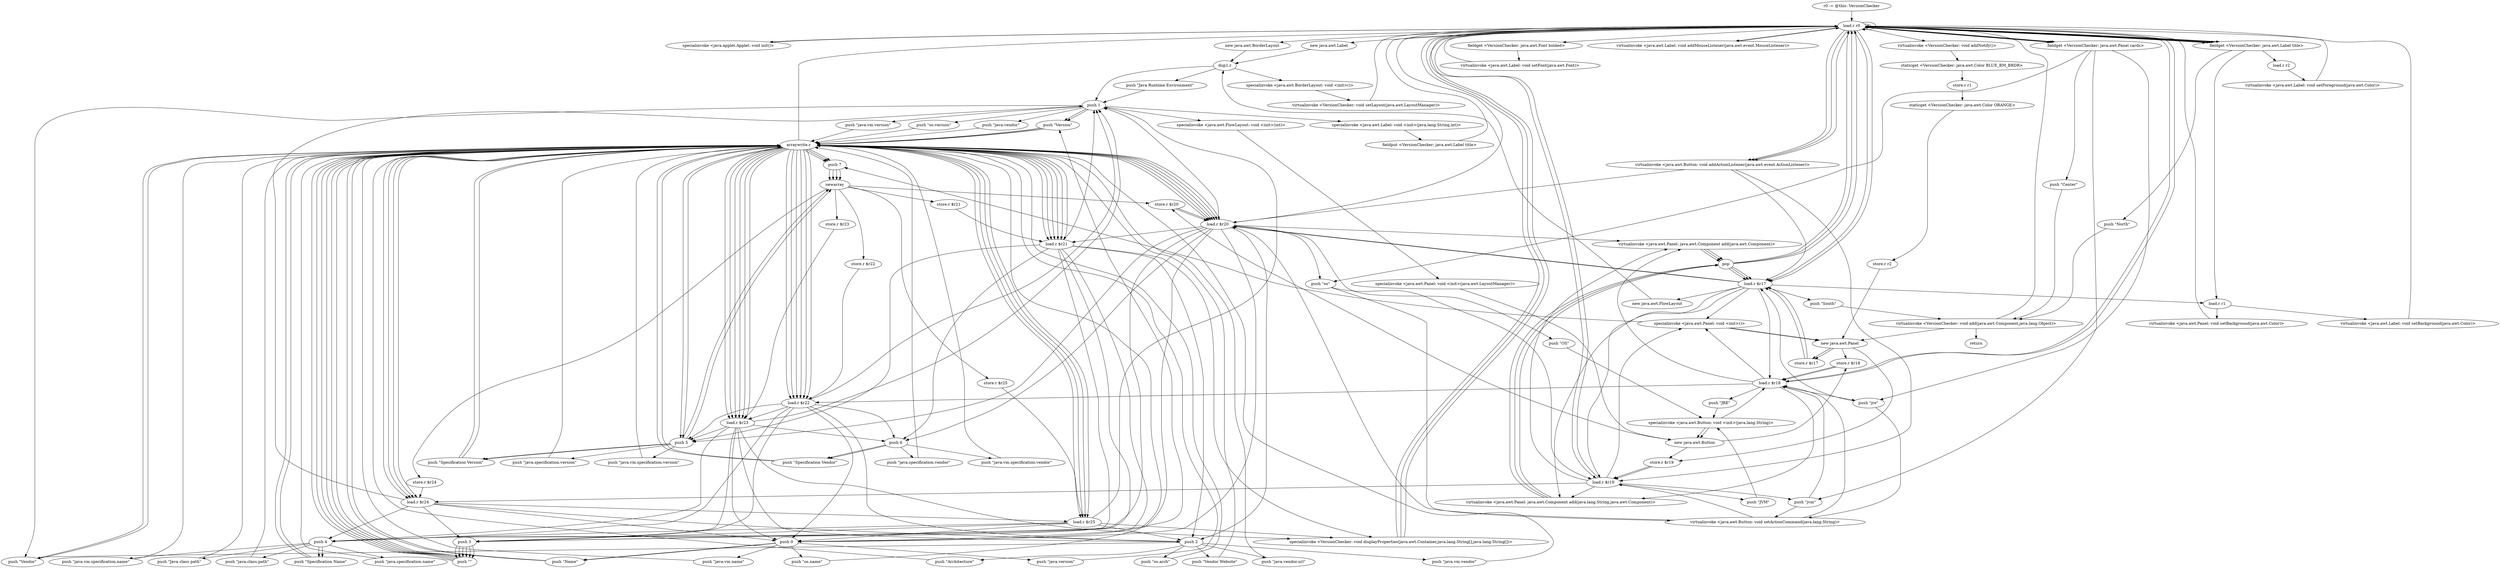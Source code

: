 digraph "" {
    "r0 := @this: VersionChecker"
    "load.r r0"
    "r0 := @this: VersionChecker"->"load.r r0";
    "specialinvoke <java.applet.Applet: void init()>"
    "load.r r0"->"specialinvoke <java.applet.Applet: void init()>";
    "specialinvoke <java.applet.Applet: void init()>"->"load.r r0";
    "new java.awt.BorderLayout"
    "load.r r0"->"new java.awt.BorderLayout";
    "dup1.r"
    "new java.awt.BorderLayout"->"dup1.r";
    "specialinvoke <java.awt.BorderLayout: void <init>()>"
    "dup1.r"->"specialinvoke <java.awt.BorderLayout: void <init>()>";
    "virtualinvoke <VersionChecker: void setLayout(java.awt.LayoutManager)>"
    "specialinvoke <java.awt.BorderLayout: void <init>()>"->"virtualinvoke <VersionChecker: void setLayout(java.awt.LayoutManager)>";
    "virtualinvoke <VersionChecker: void setLayout(java.awt.LayoutManager)>"->"load.r r0";
    "virtualinvoke <VersionChecker: void addNotify()>"
    "load.r r0"->"virtualinvoke <VersionChecker: void addNotify()>";
    "staticget <VersionChecker: java.awt.Color BLUE_BM_BRDR>"
    "virtualinvoke <VersionChecker: void addNotify()>"->"staticget <VersionChecker: java.awt.Color BLUE_BM_BRDR>";
    "store.r r1"
    "staticget <VersionChecker: java.awt.Color BLUE_BM_BRDR>"->"store.r r1";
    "staticget <VersionChecker: java.awt.Color ORANGE>"
    "store.r r1"->"staticget <VersionChecker: java.awt.Color ORANGE>";
    "store.r r2"
    "staticget <VersionChecker: java.awt.Color ORANGE>"->"store.r r2";
    "new java.awt.Panel"
    "store.r r2"->"new java.awt.Panel";
    "store.r $r17"
    "new java.awt.Panel"->"store.r $r17";
    "load.r $r17"
    "store.r $r17"->"load.r $r17";
    "specialinvoke <java.awt.Panel: void <init>()>"
    "load.r $r17"->"specialinvoke <java.awt.Panel: void <init>()>";
    "specialinvoke <java.awt.Panel: void <init>()>"->"new java.awt.Panel";
    "store.r $r18"
    "new java.awt.Panel"->"store.r $r18";
    "load.r $r18"
    "store.r $r18"->"load.r $r18";
    "load.r $r18"->"specialinvoke <java.awt.Panel: void <init>()>";
    "specialinvoke <java.awt.Panel: void <init>()>"->"new java.awt.Panel";
    "store.r $r19"
    "new java.awt.Panel"->"store.r $r19";
    "load.r $r19"
    "store.r $r19"->"load.r $r19";
    "load.r $r19"->"specialinvoke <java.awt.Panel: void <init>()>";
    "push 7"
    "specialinvoke <java.awt.Panel: void <init>()>"->"push 7";
    "newarray"
    "push 7"->"newarray";
    "store.r $r20"
    "newarray"->"store.r $r20";
    "load.r $r20"
    "store.r $r20"->"load.r $r20";
    "push 0"
    "load.r $r20"->"push 0";
    "push \"Version\""
    "push 0"->"push \"Version\"";
    "arraywrite.r"
    "push \"Version\""->"arraywrite.r";
    "arraywrite.r"->"load.r $r20";
    "push 1"
    "load.r $r20"->"push 1";
    "push \"Vendor\""
    "push 1"->"push \"Vendor\"";
    "push \"Vendor\""->"arraywrite.r";
    "arraywrite.r"->"load.r $r20";
    "push 2"
    "load.r $r20"->"push 2";
    "push \"Vendor Website\""
    "push 2"->"push \"Vendor Website\"";
    "push \"Vendor Website\""->"arraywrite.r";
    "arraywrite.r"->"load.r $r20";
    "push 3"
    "load.r $r20"->"push 3";
    "push \"\""
    "push 3"->"push \"\"";
    "push \"\""->"arraywrite.r";
    "arraywrite.r"->"load.r $r20";
    "push 4"
    "load.r $r20"->"push 4";
    "push \"Specification Name\""
    "push 4"->"push \"Specification Name\"";
    "push \"Specification Name\""->"arraywrite.r";
    "arraywrite.r"->"load.r $r20";
    "push 5"
    "load.r $r20"->"push 5";
    "push \"Specification Version\""
    "push 5"->"push \"Specification Version\"";
    "push \"Specification Version\""->"arraywrite.r";
    "arraywrite.r"->"load.r $r20";
    "push 6"
    "load.r $r20"->"push 6";
    "push \"Specification Vendor\""
    "push 6"->"push \"Specification Vendor\"";
    "push \"Specification Vendor\""->"arraywrite.r";
    "arraywrite.r"->"push 7";
    "push 7"->"newarray";
    "store.r $r21"
    "newarray"->"store.r $r21";
    "load.r $r21"
    "store.r $r21"->"load.r $r21";
    "load.r $r21"->"push 0";
    "push \"java.version\""
    "push 0"->"push \"java.version\"";
    "push \"java.version\""->"arraywrite.r";
    "arraywrite.r"->"load.r $r21";
    "load.r $r21"->"push 1";
    "push \"java.vendor\""
    "push 1"->"push \"java.vendor\"";
    "push \"java.vendor\""->"arraywrite.r";
    "arraywrite.r"->"load.r $r21";
    "load.r $r21"->"push 2";
    "push \"java.vendor.url\""
    "push 2"->"push \"java.vendor.url\"";
    "push \"java.vendor.url\""->"arraywrite.r";
    "arraywrite.r"->"load.r $r21";
    "load.r $r21"->"push 3";
    "push 3"->"push \"\"";
    "push \"\""->"arraywrite.r";
    "arraywrite.r"->"load.r $r21";
    "load.r $r21"->"push 4";
    "push \"java.specification.name\""
    "push 4"->"push \"java.specification.name\"";
    "push \"java.specification.name\""->"arraywrite.r";
    "arraywrite.r"->"load.r $r21";
    "load.r $r21"->"push 5";
    "push \"java.specification.version\""
    "push 5"->"push \"java.specification.version\"";
    "push \"java.specification.version\""->"arraywrite.r";
    "arraywrite.r"->"load.r $r21";
    "load.r $r21"->"push 6";
    "push \"java.specification.vendor\""
    "push 6"->"push \"java.specification.vendor\"";
    "push \"java.specification.vendor\""->"arraywrite.r";
    "arraywrite.r"->"push 7";
    "push 7"->"newarray";
    "store.r $r22"
    "newarray"->"store.r $r22";
    "load.r $r22"
    "store.r $r22"->"load.r $r22";
    "load.r $r22"->"push 0";
    "push \"Name\""
    "push 0"->"push \"Name\"";
    "push \"Name\""->"arraywrite.r";
    "arraywrite.r"->"load.r $r22";
    "load.r $r22"->"push 1";
    "push 1"->"push \"Version\"";
    "push \"Version\""->"arraywrite.r";
    "arraywrite.r"->"load.r $r22";
    "load.r $r22"->"push 2";
    "push 2"->"push \"Vendor\"";
    "push \"Vendor\""->"arraywrite.r";
    "arraywrite.r"->"load.r $r22";
    "load.r $r22"->"push 3";
    "push 3"->"push \"\"";
    "push \"\""->"arraywrite.r";
    "arraywrite.r"->"load.r $r22";
    "load.r $r22"->"push 4";
    "push 4"->"push \"Specification Name\"";
    "push \"Specification Name\""->"arraywrite.r";
    "arraywrite.r"->"load.r $r22";
    "load.r $r22"->"push 5";
    "push 5"->"push \"Specification Version\"";
    "push \"Specification Version\""->"arraywrite.r";
    "arraywrite.r"->"load.r $r22";
    "load.r $r22"->"push 6";
    "push 6"->"push \"Specification Vendor\"";
    "push \"Specification Vendor\""->"arraywrite.r";
    "arraywrite.r"->"push 7";
    "push 7"->"newarray";
    "store.r $r23"
    "newarray"->"store.r $r23";
    "load.r $r23"
    "store.r $r23"->"load.r $r23";
    "load.r $r23"->"push 0";
    "push \"java.vm.name\""
    "push 0"->"push \"java.vm.name\"";
    "push \"java.vm.name\""->"arraywrite.r";
    "arraywrite.r"->"load.r $r23";
    "load.r $r23"->"push 1";
    "push \"java.vm.version\""
    "push 1"->"push \"java.vm.version\"";
    "push \"java.vm.version\""->"arraywrite.r";
    "arraywrite.r"->"load.r $r23";
    "load.r $r23"->"push 2";
    "push \"java.vm.vendor\""
    "push 2"->"push \"java.vm.vendor\"";
    "push \"java.vm.vendor\""->"arraywrite.r";
    "arraywrite.r"->"load.r $r23";
    "load.r $r23"->"push 3";
    "push 3"->"push \"\"";
    "push \"\""->"arraywrite.r";
    "arraywrite.r"->"load.r $r23";
    "load.r $r23"->"push 4";
    "push \"java.vm.specification.name\""
    "push 4"->"push \"java.vm.specification.name\"";
    "push \"java.vm.specification.name\""->"arraywrite.r";
    "arraywrite.r"->"load.r $r23";
    "load.r $r23"->"push 5";
    "push \"java.vm.specification.version\""
    "push 5"->"push \"java.vm.specification.version\"";
    "push \"java.vm.specification.version\""->"arraywrite.r";
    "arraywrite.r"->"load.r $r23";
    "load.r $r23"->"push 6";
    "push \"java.vm.specification.vendor\""
    "push 6"->"push \"java.vm.specification.vendor\"";
    "push \"java.vm.specification.vendor\""->"arraywrite.r";
    "arraywrite.r"->"push 5";
    "push 5"->"newarray";
    "store.r $r24"
    "newarray"->"store.r $r24";
    "load.r $r24"
    "store.r $r24"->"load.r $r24";
    "load.r $r24"->"push 0";
    "push 0"->"push \"Name\"";
    "push \"Name\""->"arraywrite.r";
    "arraywrite.r"->"load.r $r24";
    "load.r $r24"->"push 1";
    "push 1"->"push \"Version\"";
    "push \"Version\""->"arraywrite.r";
    "arraywrite.r"->"load.r $r24";
    "load.r $r24"->"push 2";
    "push \"Architecture\""
    "push 2"->"push \"Architecture\"";
    "push \"Architecture\""->"arraywrite.r";
    "arraywrite.r"->"load.r $r24";
    "load.r $r24"->"push 3";
    "push 3"->"push \"\"";
    "push \"\""->"arraywrite.r";
    "arraywrite.r"->"load.r $r24";
    "load.r $r24"->"push 4";
    "push \"Java class path\""
    "push 4"->"push \"Java class path\"";
    "push \"Java class path\""->"arraywrite.r";
    "arraywrite.r"->"push 5";
    "push 5"->"newarray";
    "store.r $r25"
    "newarray"->"store.r $r25";
    "load.r $r25"
    "store.r $r25"->"load.r $r25";
    "load.r $r25"->"push 0";
    "push \"os.name\""
    "push 0"->"push \"os.name\"";
    "push \"os.name\""->"arraywrite.r";
    "arraywrite.r"->"load.r $r25";
    "load.r $r25"->"push 1";
    "push \"os.version\""
    "push 1"->"push \"os.version\"";
    "push \"os.version\""->"arraywrite.r";
    "arraywrite.r"->"load.r $r25";
    "load.r $r25"->"push 2";
    "push \"os.arch\""
    "push 2"->"push \"os.arch\"";
    "push \"os.arch\""->"arraywrite.r";
    "arraywrite.r"->"load.r $r25";
    "load.r $r25"->"push 3";
    "push 3"->"push \"\"";
    "push \"\""->"arraywrite.r";
    "arraywrite.r"->"load.r $r25";
    "load.r $r25"->"push 4";
    "push \"java.class.path\""
    "push 4"->"push \"java.class.path\"";
    "push \"java.class.path\""->"arraywrite.r";
    "arraywrite.r"->"load.r r0";
    "load.r r0"->"load.r $r17";
    "load.r $r17"->"load.r $r20";
    "load.r $r20"->"load.r $r21";
    "specialinvoke <VersionChecker: void displayProperties(java.awt.Container,java.lang.String[],java.lang.String[])>"
    "load.r $r21"->"specialinvoke <VersionChecker: void displayProperties(java.awt.Container,java.lang.String[],java.lang.String[])>";
    "specialinvoke <VersionChecker: void displayProperties(java.awt.Container,java.lang.String[],java.lang.String[])>"->"load.r r0";
    "load.r r0"->"load.r $r18";
    "load.r $r18"->"load.r $r22";
    "load.r $r22"->"load.r $r23";
    "load.r $r23"->"specialinvoke <VersionChecker: void displayProperties(java.awt.Container,java.lang.String[],java.lang.String[])>";
    "specialinvoke <VersionChecker: void displayProperties(java.awt.Container,java.lang.String[],java.lang.String[])>"->"load.r r0";
    "load.r r0"->"load.r $r19";
    "load.r $r19"->"load.r $r24";
    "load.r $r24"->"load.r $r25";
    "load.r $r25"->"specialinvoke <VersionChecker: void displayProperties(java.awt.Container,java.lang.String[],java.lang.String[])>";
    "specialinvoke <VersionChecker: void displayProperties(java.awt.Container,java.lang.String[],java.lang.String[])>"->"load.r r0";
    "fieldget <VersionChecker: java.awt.Panel cards>"
    "load.r r0"->"fieldget <VersionChecker: java.awt.Panel cards>";
    "push \"jre\""
    "fieldget <VersionChecker: java.awt.Panel cards>"->"push \"jre\"";
    "push \"jre\""->"load.r $r17";
    "virtualinvoke <java.awt.Panel: java.awt.Component add(java.lang.String,java.awt.Component)>"
    "load.r $r17"->"virtualinvoke <java.awt.Panel: java.awt.Component add(java.lang.String,java.awt.Component)>";
    "pop"
    "virtualinvoke <java.awt.Panel: java.awt.Component add(java.lang.String,java.awt.Component)>"->"pop";
    "pop"->"load.r r0";
    "load.r r0"->"fieldget <VersionChecker: java.awt.Panel cards>";
    "push \"jvm\""
    "fieldget <VersionChecker: java.awt.Panel cards>"->"push \"jvm\"";
    "push \"jvm\""->"load.r $r18";
    "load.r $r18"->"virtualinvoke <java.awt.Panel: java.awt.Component add(java.lang.String,java.awt.Component)>";
    "virtualinvoke <java.awt.Panel: java.awt.Component add(java.lang.String,java.awt.Component)>"->"pop";
    "pop"->"load.r r0";
    "load.r r0"->"fieldget <VersionChecker: java.awt.Panel cards>";
    "push \"os\""
    "fieldget <VersionChecker: java.awt.Panel cards>"->"push \"os\"";
    "push \"os\""->"load.r $r19";
    "load.r $r19"->"virtualinvoke <java.awt.Panel: java.awt.Component add(java.lang.String,java.awt.Component)>";
    "virtualinvoke <java.awt.Panel: java.awt.Component add(java.lang.String,java.awt.Component)>"->"pop";
    "pop"->"load.r r0";
    "load.r r0"->"load.r r0";
    "load.r r0"->"fieldget <VersionChecker: java.awt.Panel cards>";
    "push \"Center\""
    "fieldget <VersionChecker: java.awt.Panel cards>"->"push \"Center\"";
    "virtualinvoke <VersionChecker: void add(java.awt.Component,java.lang.Object)>"
    "push \"Center\""->"virtualinvoke <VersionChecker: void add(java.awt.Component,java.lang.Object)>";
    "virtualinvoke <VersionChecker: void add(java.awt.Component,java.lang.Object)>"->"new java.awt.Panel";
    "new java.awt.Panel"->"store.r $r17";
    "store.r $r17"->"load.r $r17";
    "new java.awt.FlowLayout"
    "load.r $r17"->"new java.awt.FlowLayout";
    "new java.awt.FlowLayout"->"dup1.r";
    "dup1.r"->"push 1";
    "specialinvoke <java.awt.FlowLayout: void <init>(int)>"
    "push 1"->"specialinvoke <java.awt.FlowLayout: void <init>(int)>";
    "specialinvoke <java.awt.Panel: void <init>(java.awt.LayoutManager)>"
    "specialinvoke <java.awt.FlowLayout: void <init>(int)>"->"specialinvoke <java.awt.Panel: void <init>(java.awt.LayoutManager)>";
    "new java.awt.Button"
    "specialinvoke <java.awt.Panel: void <init>(java.awt.LayoutManager)>"->"new java.awt.Button";
    "new java.awt.Button"->"store.r $r18";
    "store.r $r18"->"load.r $r18";
    "push \"JRE\""
    "load.r $r18"->"push \"JRE\"";
    "specialinvoke <java.awt.Button: void <init>(java.lang.String)>"
    "push \"JRE\""->"specialinvoke <java.awt.Button: void <init>(java.lang.String)>";
    "specialinvoke <java.awt.Button: void <init>(java.lang.String)>"->"new java.awt.Button";
    "new java.awt.Button"->"store.r $r19";
    "store.r $r19"->"load.r $r19";
    "push \"JVM\""
    "load.r $r19"->"push \"JVM\"";
    "push \"JVM\""->"specialinvoke <java.awt.Button: void <init>(java.lang.String)>";
    "specialinvoke <java.awt.Button: void <init>(java.lang.String)>"->"new java.awt.Button";
    "new java.awt.Button"->"store.r $r20";
    "store.r $r20"->"load.r $r20";
    "push \"OS\""
    "load.r $r20"->"push \"OS\"";
    "push \"OS\""->"specialinvoke <java.awt.Button: void <init>(java.lang.String)>";
    "specialinvoke <java.awt.Button: void <init>(java.lang.String)>"->"load.r $r18";
    "load.r $r18"->"push \"jre\"";
    "virtualinvoke <java.awt.Button: void setActionCommand(java.lang.String)>"
    "push \"jre\""->"virtualinvoke <java.awt.Button: void setActionCommand(java.lang.String)>";
    "virtualinvoke <java.awt.Button: void setActionCommand(java.lang.String)>"->"load.r $r19";
    "load.r $r19"->"push \"jvm\"";
    "push \"jvm\""->"virtualinvoke <java.awt.Button: void setActionCommand(java.lang.String)>";
    "virtualinvoke <java.awt.Button: void setActionCommand(java.lang.String)>"->"load.r $r20";
    "load.r $r20"->"push \"os\"";
    "push \"os\""->"virtualinvoke <java.awt.Button: void setActionCommand(java.lang.String)>";
    "virtualinvoke <java.awt.Button: void setActionCommand(java.lang.String)>"->"load.r $r18";
    "load.r $r18"->"load.r r0";
    "virtualinvoke <java.awt.Button: void addActionListener(java.awt.event.ActionListener)>"
    "load.r r0"->"virtualinvoke <java.awt.Button: void addActionListener(java.awt.event.ActionListener)>";
    "virtualinvoke <java.awt.Button: void addActionListener(java.awt.event.ActionListener)>"->"load.r $r19";
    "load.r $r19"->"load.r r0";
    "load.r r0"->"virtualinvoke <java.awt.Button: void addActionListener(java.awt.event.ActionListener)>";
    "virtualinvoke <java.awt.Button: void addActionListener(java.awt.event.ActionListener)>"->"load.r $r20";
    "load.r $r20"->"load.r r0";
    "load.r r0"->"virtualinvoke <java.awt.Button: void addActionListener(java.awt.event.ActionListener)>";
    "virtualinvoke <java.awt.Button: void addActionListener(java.awt.event.ActionListener)>"->"load.r $r17";
    "load.r $r17"->"load.r $r18";
    "virtualinvoke <java.awt.Panel: java.awt.Component add(java.awt.Component)>"
    "load.r $r18"->"virtualinvoke <java.awt.Panel: java.awt.Component add(java.awt.Component)>";
    "virtualinvoke <java.awt.Panel: java.awt.Component add(java.awt.Component)>"->"pop";
    "pop"->"load.r $r17";
    "load.r $r17"->"load.r $r19";
    "load.r $r19"->"virtualinvoke <java.awt.Panel: java.awt.Component add(java.awt.Component)>";
    "virtualinvoke <java.awt.Panel: java.awt.Component add(java.awt.Component)>"->"pop";
    "pop"->"load.r $r17";
    "load.r $r17"->"load.r $r20";
    "load.r $r20"->"virtualinvoke <java.awt.Panel: java.awt.Component add(java.awt.Component)>";
    "virtualinvoke <java.awt.Panel: java.awt.Component add(java.awt.Component)>"->"pop";
    "pop"->"load.r $r17";
    "load.r r1"
    "load.r $r17"->"load.r r1";
    "virtualinvoke <java.awt.Panel: void setBackground(java.awt.Color)>"
    "load.r r1"->"virtualinvoke <java.awt.Panel: void setBackground(java.awt.Color)>";
    "virtualinvoke <java.awt.Panel: void setBackground(java.awt.Color)>"->"load.r r0";
    "load.r r0"->"load.r $r17";
    "push \"South\""
    "load.r $r17"->"push \"South\"";
    "push \"South\""->"virtualinvoke <VersionChecker: void add(java.awt.Component,java.lang.Object)>";
    "virtualinvoke <VersionChecker: void add(java.awt.Component,java.lang.Object)>"->"load.r r0";
    "new java.awt.Label"
    "load.r r0"->"new java.awt.Label";
    "new java.awt.Label"->"dup1.r";
    "push \"Java Runtime Environment\""
    "dup1.r"->"push \"Java Runtime Environment\"";
    "push \"Java Runtime Environment\""->"push 1";
    "specialinvoke <java.awt.Label: void <init>(java.lang.String,int)>"
    "push 1"->"specialinvoke <java.awt.Label: void <init>(java.lang.String,int)>";
    "fieldput <VersionChecker: java.awt.Label title>"
    "specialinvoke <java.awt.Label: void <init>(java.lang.String,int)>"->"fieldput <VersionChecker: java.awt.Label title>";
    "fieldput <VersionChecker: java.awt.Label title>"->"load.r r0";
    "fieldget <VersionChecker: java.awt.Label title>"
    "load.r r0"->"fieldget <VersionChecker: java.awt.Label title>";
    "fieldget <VersionChecker: java.awt.Label title>"->"load.r r0";
    "fieldget <VersionChecker: java.awt.Font bolded>"
    "load.r r0"->"fieldget <VersionChecker: java.awt.Font bolded>";
    "virtualinvoke <java.awt.Label: void setFont(java.awt.Font)>"
    "fieldget <VersionChecker: java.awt.Font bolded>"->"virtualinvoke <java.awt.Label: void setFont(java.awt.Font)>";
    "virtualinvoke <java.awt.Label: void setFont(java.awt.Font)>"->"load.r r0";
    "load.r r0"->"fieldget <VersionChecker: java.awt.Label title>";
    "fieldget <VersionChecker: java.awt.Label title>"->"load.r r1";
    "virtualinvoke <java.awt.Label: void setBackground(java.awt.Color)>"
    "load.r r1"->"virtualinvoke <java.awt.Label: void setBackground(java.awt.Color)>";
    "virtualinvoke <java.awt.Label: void setBackground(java.awt.Color)>"->"load.r r0";
    "load.r r0"->"fieldget <VersionChecker: java.awt.Label title>";
    "load.r r2"
    "fieldget <VersionChecker: java.awt.Label title>"->"load.r r2";
    "virtualinvoke <java.awt.Label: void setForeground(java.awt.Color)>"
    "load.r r2"->"virtualinvoke <java.awt.Label: void setForeground(java.awt.Color)>";
    "virtualinvoke <java.awt.Label: void setForeground(java.awt.Color)>"->"load.r r0";
    "load.r r0"->"fieldget <VersionChecker: java.awt.Label title>";
    "fieldget <VersionChecker: java.awt.Label title>"->"load.r r0";
    "virtualinvoke <java.awt.Label: void addMouseListener(java.awt.event.MouseListener)>"
    "load.r r0"->"virtualinvoke <java.awt.Label: void addMouseListener(java.awt.event.MouseListener)>";
    "virtualinvoke <java.awt.Label: void addMouseListener(java.awt.event.MouseListener)>"->"load.r r0";
    "load.r r0"->"load.r r0";
    "load.r r0"->"fieldget <VersionChecker: java.awt.Label title>";
    "push \"North\""
    "fieldget <VersionChecker: java.awt.Label title>"->"push \"North\"";
    "push \"North\""->"virtualinvoke <VersionChecker: void add(java.awt.Component,java.lang.Object)>";
    "return"
    "virtualinvoke <VersionChecker: void add(java.awt.Component,java.lang.Object)>"->"return";
}
